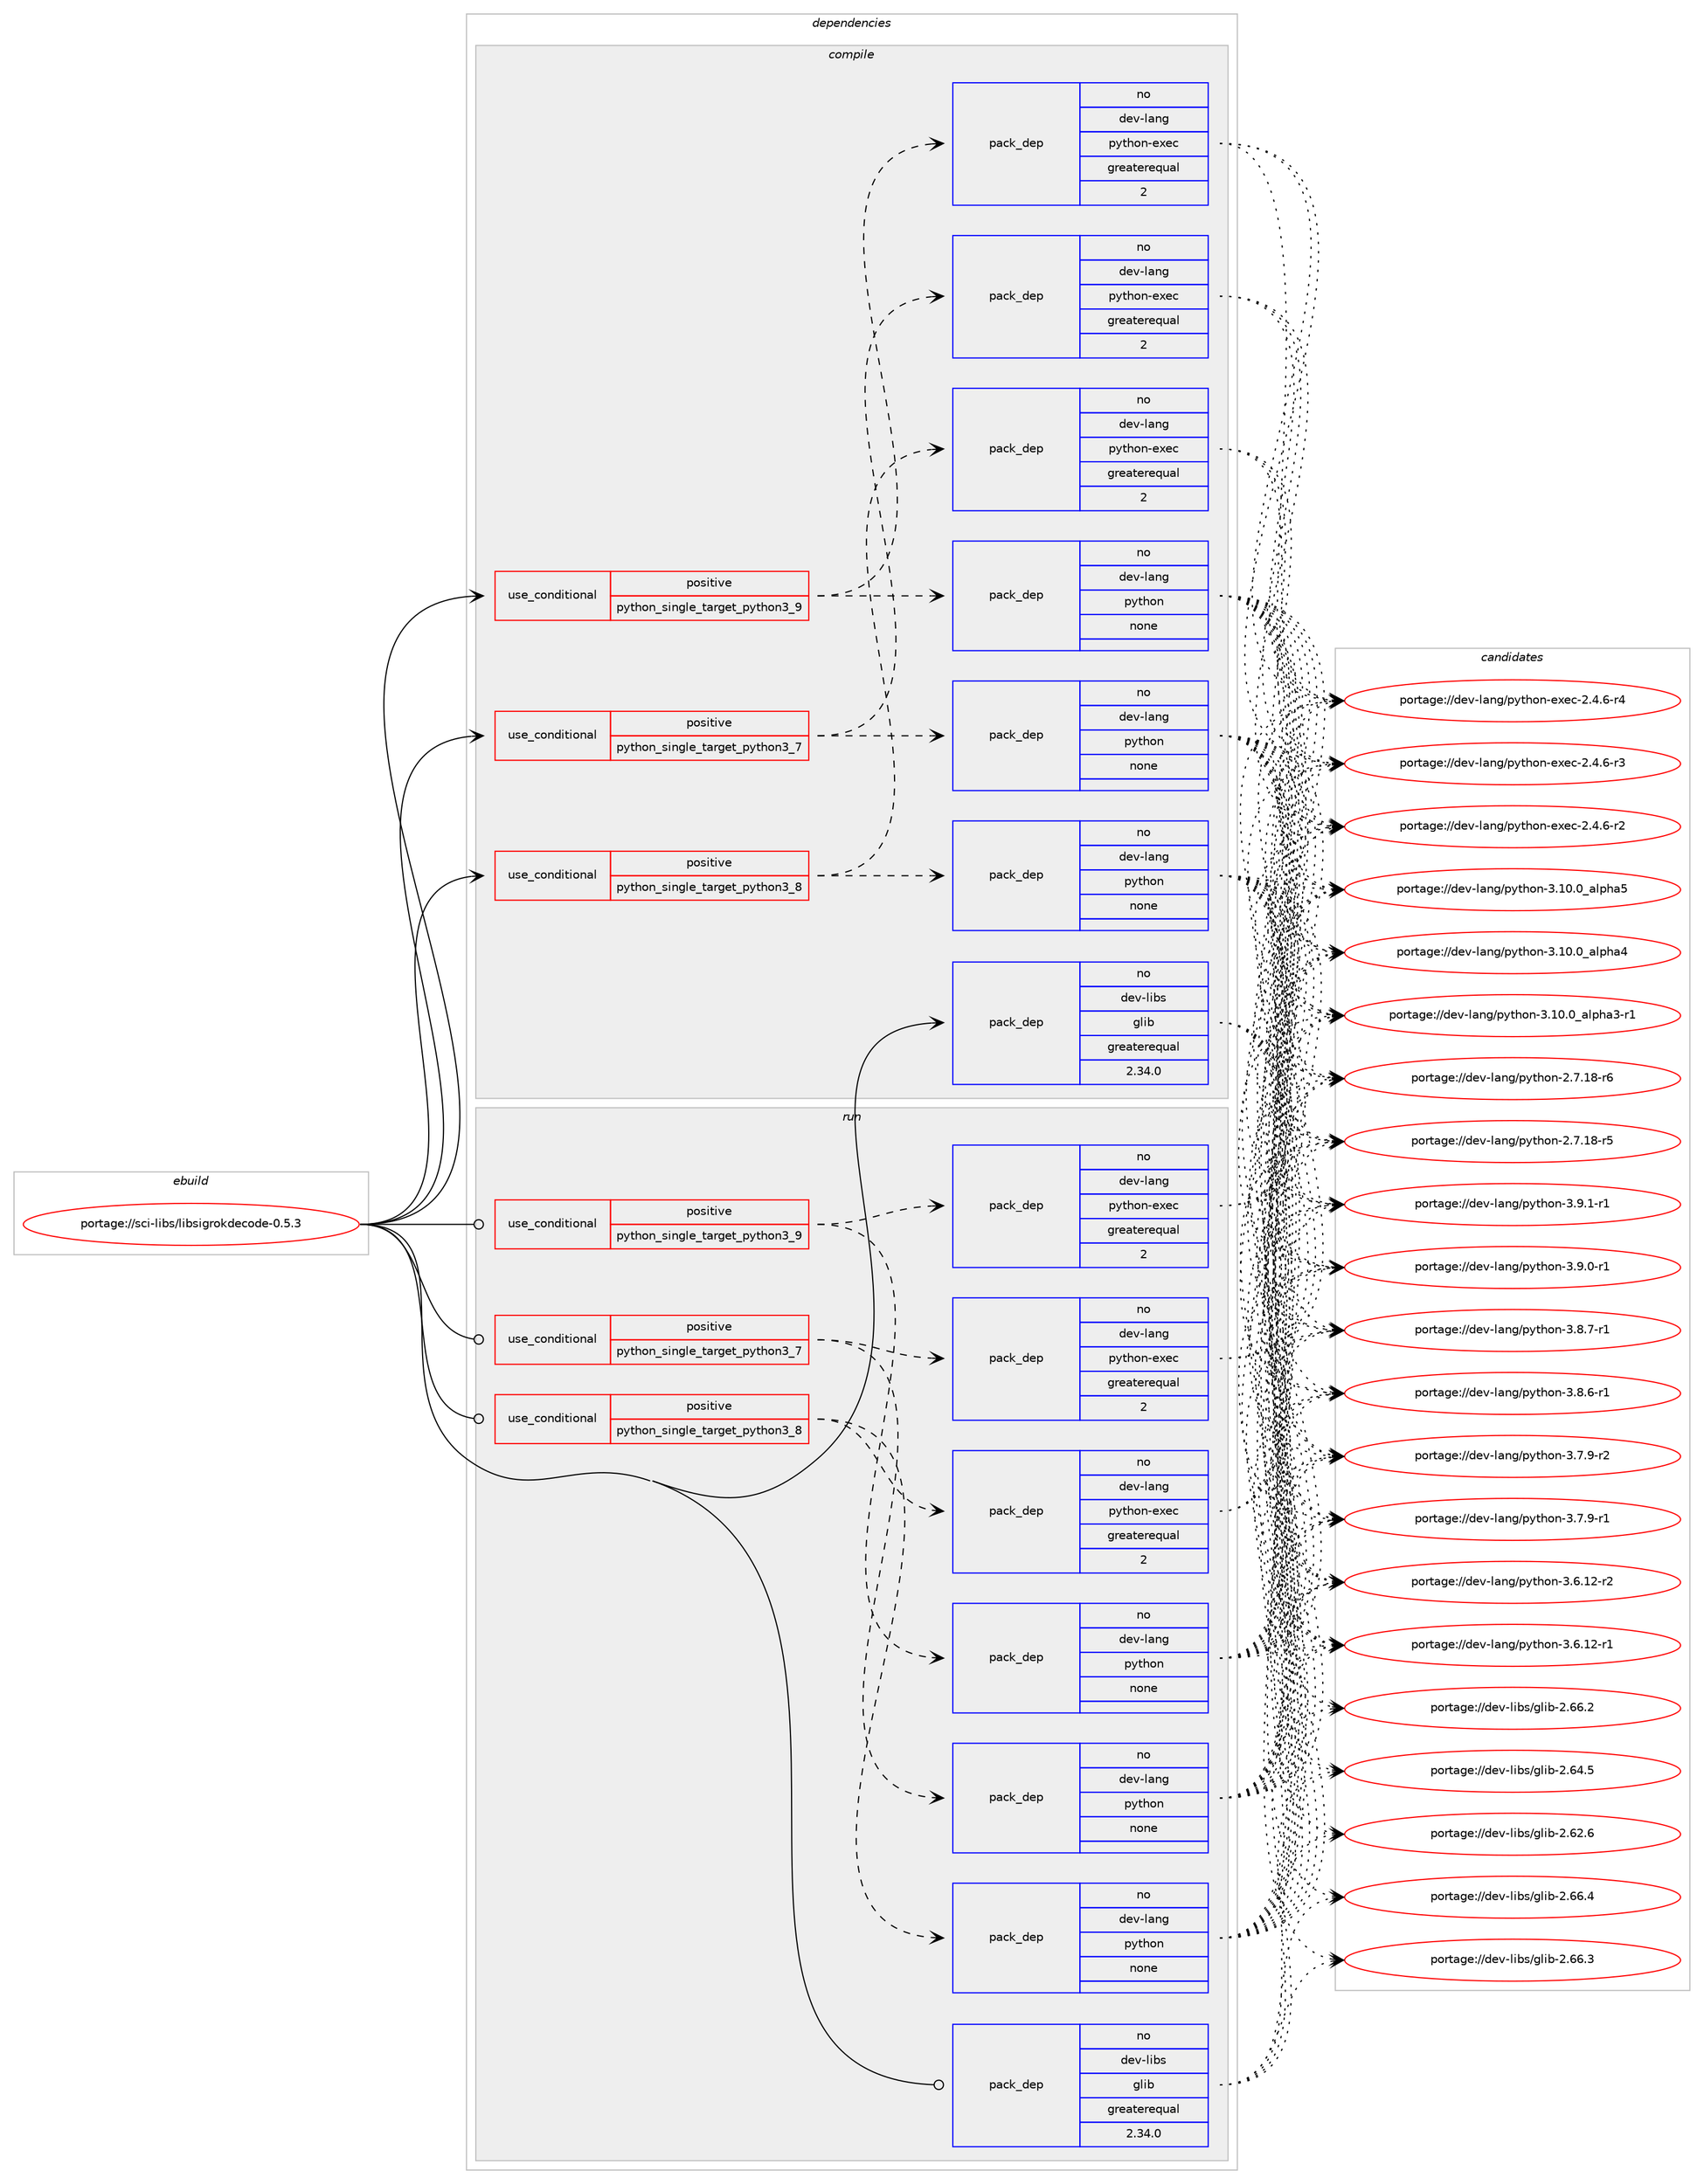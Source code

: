 digraph prolog {

# *************
# Graph options
# *************

newrank=true;
concentrate=true;
compound=true;
graph [rankdir=LR,fontname=Helvetica,fontsize=10,ranksep=1.5];#, ranksep=2.5, nodesep=0.2];
edge  [arrowhead=vee];
node  [fontname=Helvetica,fontsize=10];

# **********
# The ebuild
# **********

subgraph cluster_leftcol {
color=gray;
rank=same;
label=<<i>ebuild</i>>;
id [label="portage://sci-libs/libsigrokdecode-0.5.3", color=red, width=4, href="../sci-libs/libsigrokdecode-0.5.3.svg"];
}

# ****************
# The dependencies
# ****************

subgraph cluster_midcol {
color=gray;
label=<<i>dependencies</i>>;
subgraph cluster_compile {
fillcolor="#eeeeee";
style=filled;
label=<<i>compile</i>>;
subgraph cond5216 {
dependency16989 [label=<<TABLE BORDER="0" CELLBORDER="1" CELLSPACING="0" CELLPADDING="4"><TR><TD ROWSPAN="3" CELLPADDING="10">use_conditional</TD></TR><TR><TD>positive</TD></TR><TR><TD>python_single_target_python3_7</TD></TR></TABLE>>, shape=none, color=red];
subgraph pack11637 {
dependency16990 [label=<<TABLE BORDER="0" CELLBORDER="1" CELLSPACING="0" CELLPADDING="4" WIDTH="220"><TR><TD ROWSPAN="6" CELLPADDING="30">pack_dep</TD></TR><TR><TD WIDTH="110">no</TD></TR><TR><TD>dev-lang</TD></TR><TR><TD>python</TD></TR><TR><TD>none</TD></TR><TR><TD></TD></TR></TABLE>>, shape=none, color=blue];
}
dependency16989:e -> dependency16990:w [weight=20,style="dashed",arrowhead="vee"];
subgraph pack11638 {
dependency16991 [label=<<TABLE BORDER="0" CELLBORDER="1" CELLSPACING="0" CELLPADDING="4" WIDTH="220"><TR><TD ROWSPAN="6" CELLPADDING="30">pack_dep</TD></TR><TR><TD WIDTH="110">no</TD></TR><TR><TD>dev-lang</TD></TR><TR><TD>python-exec</TD></TR><TR><TD>greaterequal</TD></TR><TR><TD>2</TD></TR></TABLE>>, shape=none, color=blue];
}
dependency16989:e -> dependency16991:w [weight=20,style="dashed",arrowhead="vee"];
}
id:e -> dependency16989:w [weight=20,style="solid",arrowhead="vee"];
subgraph cond5217 {
dependency16992 [label=<<TABLE BORDER="0" CELLBORDER="1" CELLSPACING="0" CELLPADDING="4"><TR><TD ROWSPAN="3" CELLPADDING="10">use_conditional</TD></TR><TR><TD>positive</TD></TR><TR><TD>python_single_target_python3_8</TD></TR></TABLE>>, shape=none, color=red];
subgraph pack11639 {
dependency16993 [label=<<TABLE BORDER="0" CELLBORDER="1" CELLSPACING="0" CELLPADDING="4" WIDTH="220"><TR><TD ROWSPAN="6" CELLPADDING="30">pack_dep</TD></TR><TR><TD WIDTH="110">no</TD></TR><TR><TD>dev-lang</TD></TR><TR><TD>python</TD></TR><TR><TD>none</TD></TR><TR><TD></TD></TR></TABLE>>, shape=none, color=blue];
}
dependency16992:e -> dependency16993:w [weight=20,style="dashed",arrowhead="vee"];
subgraph pack11640 {
dependency16994 [label=<<TABLE BORDER="0" CELLBORDER="1" CELLSPACING="0" CELLPADDING="4" WIDTH="220"><TR><TD ROWSPAN="6" CELLPADDING="30">pack_dep</TD></TR><TR><TD WIDTH="110">no</TD></TR><TR><TD>dev-lang</TD></TR><TR><TD>python-exec</TD></TR><TR><TD>greaterequal</TD></TR><TR><TD>2</TD></TR></TABLE>>, shape=none, color=blue];
}
dependency16992:e -> dependency16994:w [weight=20,style="dashed",arrowhead="vee"];
}
id:e -> dependency16992:w [weight=20,style="solid",arrowhead="vee"];
subgraph cond5218 {
dependency16995 [label=<<TABLE BORDER="0" CELLBORDER="1" CELLSPACING="0" CELLPADDING="4"><TR><TD ROWSPAN="3" CELLPADDING="10">use_conditional</TD></TR><TR><TD>positive</TD></TR><TR><TD>python_single_target_python3_9</TD></TR></TABLE>>, shape=none, color=red];
subgraph pack11641 {
dependency16996 [label=<<TABLE BORDER="0" CELLBORDER="1" CELLSPACING="0" CELLPADDING="4" WIDTH="220"><TR><TD ROWSPAN="6" CELLPADDING="30">pack_dep</TD></TR><TR><TD WIDTH="110">no</TD></TR><TR><TD>dev-lang</TD></TR><TR><TD>python</TD></TR><TR><TD>none</TD></TR><TR><TD></TD></TR></TABLE>>, shape=none, color=blue];
}
dependency16995:e -> dependency16996:w [weight=20,style="dashed",arrowhead="vee"];
subgraph pack11642 {
dependency16997 [label=<<TABLE BORDER="0" CELLBORDER="1" CELLSPACING="0" CELLPADDING="4" WIDTH="220"><TR><TD ROWSPAN="6" CELLPADDING="30">pack_dep</TD></TR><TR><TD WIDTH="110">no</TD></TR><TR><TD>dev-lang</TD></TR><TR><TD>python-exec</TD></TR><TR><TD>greaterequal</TD></TR><TR><TD>2</TD></TR></TABLE>>, shape=none, color=blue];
}
dependency16995:e -> dependency16997:w [weight=20,style="dashed",arrowhead="vee"];
}
id:e -> dependency16995:w [weight=20,style="solid",arrowhead="vee"];
subgraph pack11643 {
dependency16998 [label=<<TABLE BORDER="0" CELLBORDER="1" CELLSPACING="0" CELLPADDING="4" WIDTH="220"><TR><TD ROWSPAN="6" CELLPADDING="30">pack_dep</TD></TR><TR><TD WIDTH="110">no</TD></TR><TR><TD>dev-libs</TD></TR><TR><TD>glib</TD></TR><TR><TD>greaterequal</TD></TR><TR><TD>2.34.0</TD></TR></TABLE>>, shape=none, color=blue];
}
id:e -> dependency16998:w [weight=20,style="solid",arrowhead="vee"];
}
subgraph cluster_compileandrun {
fillcolor="#eeeeee";
style=filled;
label=<<i>compile and run</i>>;
}
subgraph cluster_run {
fillcolor="#eeeeee";
style=filled;
label=<<i>run</i>>;
subgraph cond5219 {
dependency16999 [label=<<TABLE BORDER="0" CELLBORDER="1" CELLSPACING="0" CELLPADDING="4"><TR><TD ROWSPAN="3" CELLPADDING="10">use_conditional</TD></TR><TR><TD>positive</TD></TR><TR><TD>python_single_target_python3_7</TD></TR></TABLE>>, shape=none, color=red];
subgraph pack11644 {
dependency17000 [label=<<TABLE BORDER="0" CELLBORDER="1" CELLSPACING="0" CELLPADDING="4" WIDTH="220"><TR><TD ROWSPAN="6" CELLPADDING="30">pack_dep</TD></TR><TR><TD WIDTH="110">no</TD></TR><TR><TD>dev-lang</TD></TR><TR><TD>python</TD></TR><TR><TD>none</TD></TR><TR><TD></TD></TR></TABLE>>, shape=none, color=blue];
}
dependency16999:e -> dependency17000:w [weight=20,style="dashed",arrowhead="vee"];
subgraph pack11645 {
dependency17001 [label=<<TABLE BORDER="0" CELLBORDER="1" CELLSPACING="0" CELLPADDING="4" WIDTH="220"><TR><TD ROWSPAN="6" CELLPADDING="30">pack_dep</TD></TR><TR><TD WIDTH="110">no</TD></TR><TR><TD>dev-lang</TD></TR><TR><TD>python-exec</TD></TR><TR><TD>greaterequal</TD></TR><TR><TD>2</TD></TR></TABLE>>, shape=none, color=blue];
}
dependency16999:e -> dependency17001:w [weight=20,style="dashed",arrowhead="vee"];
}
id:e -> dependency16999:w [weight=20,style="solid",arrowhead="odot"];
subgraph cond5220 {
dependency17002 [label=<<TABLE BORDER="0" CELLBORDER="1" CELLSPACING="0" CELLPADDING="4"><TR><TD ROWSPAN="3" CELLPADDING="10">use_conditional</TD></TR><TR><TD>positive</TD></TR><TR><TD>python_single_target_python3_8</TD></TR></TABLE>>, shape=none, color=red];
subgraph pack11646 {
dependency17003 [label=<<TABLE BORDER="0" CELLBORDER="1" CELLSPACING="0" CELLPADDING="4" WIDTH="220"><TR><TD ROWSPAN="6" CELLPADDING="30">pack_dep</TD></TR><TR><TD WIDTH="110">no</TD></TR><TR><TD>dev-lang</TD></TR><TR><TD>python</TD></TR><TR><TD>none</TD></TR><TR><TD></TD></TR></TABLE>>, shape=none, color=blue];
}
dependency17002:e -> dependency17003:w [weight=20,style="dashed",arrowhead="vee"];
subgraph pack11647 {
dependency17004 [label=<<TABLE BORDER="0" CELLBORDER="1" CELLSPACING="0" CELLPADDING="4" WIDTH="220"><TR><TD ROWSPAN="6" CELLPADDING="30">pack_dep</TD></TR><TR><TD WIDTH="110">no</TD></TR><TR><TD>dev-lang</TD></TR><TR><TD>python-exec</TD></TR><TR><TD>greaterequal</TD></TR><TR><TD>2</TD></TR></TABLE>>, shape=none, color=blue];
}
dependency17002:e -> dependency17004:w [weight=20,style="dashed",arrowhead="vee"];
}
id:e -> dependency17002:w [weight=20,style="solid",arrowhead="odot"];
subgraph cond5221 {
dependency17005 [label=<<TABLE BORDER="0" CELLBORDER="1" CELLSPACING="0" CELLPADDING="4"><TR><TD ROWSPAN="3" CELLPADDING="10">use_conditional</TD></TR><TR><TD>positive</TD></TR><TR><TD>python_single_target_python3_9</TD></TR></TABLE>>, shape=none, color=red];
subgraph pack11648 {
dependency17006 [label=<<TABLE BORDER="0" CELLBORDER="1" CELLSPACING="0" CELLPADDING="4" WIDTH="220"><TR><TD ROWSPAN="6" CELLPADDING="30">pack_dep</TD></TR><TR><TD WIDTH="110">no</TD></TR><TR><TD>dev-lang</TD></TR><TR><TD>python</TD></TR><TR><TD>none</TD></TR><TR><TD></TD></TR></TABLE>>, shape=none, color=blue];
}
dependency17005:e -> dependency17006:w [weight=20,style="dashed",arrowhead="vee"];
subgraph pack11649 {
dependency17007 [label=<<TABLE BORDER="0" CELLBORDER="1" CELLSPACING="0" CELLPADDING="4" WIDTH="220"><TR><TD ROWSPAN="6" CELLPADDING="30">pack_dep</TD></TR><TR><TD WIDTH="110">no</TD></TR><TR><TD>dev-lang</TD></TR><TR><TD>python-exec</TD></TR><TR><TD>greaterequal</TD></TR><TR><TD>2</TD></TR></TABLE>>, shape=none, color=blue];
}
dependency17005:e -> dependency17007:w [weight=20,style="dashed",arrowhead="vee"];
}
id:e -> dependency17005:w [weight=20,style="solid",arrowhead="odot"];
subgraph pack11650 {
dependency17008 [label=<<TABLE BORDER="0" CELLBORDER="1" CELLSPACING="0" CELLPADDING="4" WIDTH="220"><TR><TD ROWSPAN="6" CELLPADDING="30">pack_dep</TD></TR><TR><TD WIDTH="110">no</TD></TR><TR><TD>dev-libs</TD></TR><TR><TD>glib</TD></TR><TR><TD>greaterequal</TD></TR><TR><TD>2.34.0</TD></TR></TABLE>>, shape=none, color=blue];
}
id:e -> dependency17008:w [weight=20,style="solid",arrowhead="odot"];
}
}

# **************
# The candidates
# **************

subgraph cluster_choices {
rank=same;
color=gray;
label=<<i>candidates</i>>;

subgraph choice11637 {
color=black;
nodesep=1;
choice1001011184510897110103471121211161041111104551465746494511449 [label="portage://dev-lang/python-3.9.1-r1", color=red, width=4,href="../dev-lang/python-3.9.1-r1.svg"];
choice1001011184510897110103471121211161041111104551465746484511449 [label="portage://dev-lang/python-3.9.0-r1", color=red, width=4,href="../dev-lang/python-3.9.0-r1.svg"];
choice1001011184510897110103471121211161041111104551465646554511449 [label="portage://dev-lang/python-3.8.7-r1", color=red, width=4,href="../dev-lang/python-3.8.7-r1.svg"];
choice1001011184510897110103471121211161041111104551465646544511449 [label="portage://dev-lang/python-3.8.6-r1", color=red, width=4,href="../dev-lang/python-3.8.6-r1.svg"];
choice1001011184510897110103471121211161041111104551465546574511450 [label="portage://dev-lang/python-3.7.9-r2", color=red, width=4,href="../dev-lang/python-3.7.9-r2.svg"];
choice1001011184510897110103471121211161041111104551465546574511449 [label="portage://dev-lang/python-3.7.9-r1", color=red, width=4,href="../dev-lang/python-3.7.9-r1.svg"];
choice100101118451089711010347112121116104111110455146544649504511450 [label="portage://dev-lang/python-3.6.12-r2", color=red, width=4,href="../dev-lang/python-3.6.12-r2.svg"];
choice100101118451089711010347112121116104111110455146544649504511449 [label="portage://dev-lang/python-3.6.12-r1", color=red, width=4,href="../dev-lang/python-3.6.12-r1.svg"];
choice1001011184510897110103471121211161041111104551464948464895971081121049753 [label="portage://dev-lang/python-3.10.0_alpha5", color=red, width=4,href="../dev-lang/python-3.10.0_alpha5.svg"];
choice1001011184510897110103471121211161041111104551464948464895971081121049752 [label="portage://dev-lang/python-3.10.0_alpha4", color=red, width=4,href="../dev-lang/python-3.10.0_alpha4.svg"];
choice10010111845108971101034711212111610411111045514649484648959710811210497514511449 [label="portage://dev-lang/python-3.10.0_alpha3-r1", color=red, width=4,href="../dev-lang/python-3.10.0_alpha3-r1.svg"];
choice100101118451089711010347112121116104111110455046554649564511454 [label="portage://dev-lang/python-2.7.18-r6", color=red, width=4,href="../dev-lang/python-2.7.18-r6.svg"];
choice100101118451089711010347112121116104111110455046554649564511453 [label="portage://dev-lang/python-2.7.18-r5", color=red, width=4,href="../dev-lang/python-2.7.18-r5.svg"];
dependency16990:e -> choice1001011184510897110103471121211161041111104551465746494511449:w [style=dotted,weight="100"];
dependency16990:e -> choice1001011184510897110103471121211161041111104551465746484511449:w [style=dotted,weight="100"];
dependency16990:e -> choice1001011184510897110103471121211161041111104551465646554511449:w [style=dotted,weight="100"];
dependency16990:e -> choice1001011184510897110103471121211161041111104551465646544511449:w [style=dotted,weight="100"];
dependency16990:e -> choice1001011184510897110103471121211161041111104551465546574511450:w [style=dotted,weight="100"];
dependency16990:e -> choice1001011184510897110103471121211161041111104551465546574511449:w [style=dotted,weight="100"];
dependency16990:e -> choice100101118451089711010347112121116104111110455146544649504511450:w [style=dotted,weight="100"];
dependency16990:e -> choice100101118451089711010347112121116104111110455146544649504511449:w [style=dotted,weight="100"];
dependency16990:e -> choice1001011184510897110103471121211161041111104551464948464895971081121049753:w [style=dotted,weight="100"];
dependency16990:e -> choice1001011184510897110103471121211161041111104551464948464895971081121049752:w [style=dotted,weight="100"];
dependency16990:e -> choice10010111845108971101034711212111610411111045514649484648959710811210497514511449:w [style=dotted,weight="100"];
dependency16990:e -> choice100101118451089711010347112121116104111110455046554649564511454:w [style=dotted,weight="100"];
dependency16990:e -> choice100101118451089711010347112121116104111110455046554649564511453:w [style=dotted,weight="100"];
}
subgraph choice11638 {
color=black;
nodesep=1;
choice10010111845108971101034711212111610411111045101120101994550465246544511452 [label="portage://dev-lang/python-exec-2.4.6-r4", color=red, width=4,href="../dev-lang/python-exec-2.4.6-r4.svg"];
choice10010111845108971101034711212111610411111045101120101994550465246544511451 [label="portage://dev-lang/python-exec-2.4.6-r3", color=red, width=4,href="../dev-lang/python-exec-2.4.6-r3.svg"];
choice10010111845108971101034711212111610411111045101120101994550465246544511450 [label="portage://dev-lang/python-exec-2.4.6-r2", color=red, width=4,href="../dev-lang/python-exec-2.4.6-r2.svg"];
dependency16991:e -> choice10010111845108971101034711212111610411111045101120101994550465246544511452:w [style=dotted,weight="100"];
dependency16991:e -> choice10010111845108971101034711212111610411111045101120101994550465246544511451:w [style=dotted,weight="100"];
dependency16991:e -> choice10010111845108971101034711212111610411111045101120101994550465246544511450:w [style=dotted,weight="100"];
}
subgraph choice11639 {
color=black;
nodesep=1;
choice1001011184510897110103471121211161041111104551465746494511449 [label="portage://dev-lang/python-3.9.1-r1", color=red, width=4,href="../dev-lang/python-3.9.1-r1.svg"];
choice1001011184510897110103471121211161041111104551465746484511449 [label="portage://dev-lang/python-3.9.0-r1", color=red, width=4,href="../dev-lang/python-3.9.0-r1.svg"];
choice1001011184510897110103471121211161041111104551465646554511449 [label="portage://dev-lang/python-3.8.7-r1", color=red, width=4,href="../dev-lang/python-3.8.7-r1.svg"];
choice1001011184510897110103471121211161041111104551465646544511449 [label="portage://dev-lang/python-3.8.6-r1", color=red, width=4,href="../dev-lang/python-3.8.6-r1.svg"];
choice1001011184510897110103471121211161041111104551465546574511450 [label="portage://dev-lang/python-3.7.9-r2", color=red, width=4,href="../dev-lang/python-3.7.9-r2.svg"];
choice1001011184510897110103471121211161041111104551465546574511449 [label="portage://dev-lang/python-3.7.9-r1", color=red, width=4,href="../dev-lang/python-3.7.9-r1.svg"];
choice100101118451089711010347112121116104111110455146544649504511450 [label="portage://dev-lang/python-3.6.12-r2", color=red, width=4,href="../dev-lang/python-3.6.12-r2.svg"];
choice100101118451089711010347112121116104111110455146544649504511449 [label="portage://dev-lang/python-3.6.12-r1", color=red, width=4,href="../dev-lang/python-3.6.12-r1.svg"];
choice1001011184510897110103471121211161041111104551464948464895971081121049753 [label="portage://dev-lang/python-3.10.0_alpha5", color=red, width=4,href="../dev-lang/python-3.10.0_alpha5.svg"];
choice1001011184510897110103471121211161041111104551464948464895971081121049752 [label="portage://dev-lang/python-3.10.0_alpha4", color=red, width=4,href="../dev-lang/python-3.10.0_alpha4.svg"];
choice10010111845108971101034711212111610411111045514649484648959710811210497514511449 [label="portage://dev-lang/python-3.10.0_alpha3-r1", color=red, width=4,href="../dev-lang/python-3.10.0_alpha3-r1.svg"];
choice100101118451089711010347112121116104111110455046554649564511454 [label="portage://dev-lang/python-2.7.18-r6", color=red, width=4,href="../dev-lang/python-2.7.18-r6.svg"];
choice100101118451089711010347112121116104111110455046554649564511453 [label="portage://dev-lang/python-2.7.18-r5", color=red, width=4,href="../dev-lang/python-2.7.18-r5.svg"];
dependency16993:e -> choice1001011184510897110103471121211161041111104551465746494511449:w [style=dotted,weight="100"];
dependency16993:e -> choice1001011184510897110103471121211161041111104551465746484511449:w [style=dotted,weight="100"];
dependency16993:e -> choice1001011184510897110103471121211161041111104551465646554511449:w [style=dotted,weight="100"];
dependency16993:e -> choice1001011184510897110103471121211161041111104551465646544511449:w [style=dotted,weight="100"];
dependency16993:e -> choice1001011184510897110103471121211161041111104551465546574511450:w [style=dotted,weight="100"];
dependency16993:e -> choice1001011184510897110103471121211161041111104551465546574511449:w [style=dotted,weight="100"];
dependency16993:e -> choice100101118451089711010347112121116104111110455146544649504511450:w [style=dotted,weight="100"];
dependency16993:e -> choice100101118451089711010347112121116104111110455146544649504511449:w [style=dotted,weight="100"];
dependency16993:e -> choice1001011184510897110103471121211161041111104551464948464895971081121049753:w [style=dotted,weight="100"];
dependency16993:e -> choice1001011184510897110103471121211161041111104551464948464895971081121049752:w [style=dotted,weight="100"];
dependency16993:e -> choice10010111845108971101034711212111610411111045514649484648959710811210497514511449:w [style=dotted,weight="100"];
dependency16993:e -> choice100101118451089711010347112121116104111110455046554649564511454:w [style=dotted,weight="100"];
dependency16993:e -> choice100101118451089711010347112121116104111110455046554649564511453:w [style=dotted,weight="100"];
}
subgraph choice11640 {
color=black;
nodesep=1;
choice10010111845108971101034711212111610411111045101120101994550465246544511452 [label="portage://dev-lang/python-exec-2.4.6-r4", color=red, width=4,href="../dev-lang/python-exec-2.4.6-r4.svg"];
choice10010111845108971101034711212111610411111045101120101994550465246544511451 [label="portage://dev-lang/python-exec-2.4.6-r3", color=red, width=4,href="../dev-lang/python-exec-2.4.6-r3.svg"];
choice10010111845108971101034711212111610411111045101120101994550465246544511450 [label="portage://dev-lang/python-exec-2.4.6-r2", color=red, width=4,href="../dev-lang/python-exec-2.4.6-r2.svg"];
dependency16994:e -> choice10010111845108971101034711212111610411111045101120101994550465246544511452:w [style=dotted,weight="100"];
dependency16994:e -> choice10010111845108971101034711212111610411111045101120101994550465246544511451:w [style=dotted,weight="100"];
dependency16994:e -> choice10010111845108971101034711212111610411111045101120101994550465246544511450:w [style=dotted,weight="100"];
}
subgraph choice11641 {
color=black;
nodesep=1;
choice1001011184510897110103471121211161041111104551465746494511449 [label="portage://dev-lang/python-3.9.1-r1", color=red, width=4,href="../dev-lang/python-3.9.1-r1.svg"];
choice1001011184510897110103471121211161041111104551465746484511449 [label="portage://dev-lang/python-3.9.0-r1", color=red, width=4,href="../dev-lang/python-3.9.0-r1.svg"];
choice1001011184510897110103471121211161041111104551465646554511449 [label="portage://dev-lang/python-3.8.7-r1", color=red, width=4,href="../dev-lang/python-3.8.7-r1.svg"];
choice1001011184510897110103471121211161041111104551465646544511449 [label="portage://dev-lang/python-3.8.6-r1", color=red, width=4,href="../dev-lang/python-3.8.6-r1.svg"];
choice1001011184510897110103471121211161041111104551465546574511450 [label="portage://dev-lang/python-3.7.9-r2", color=red, width=4,href="../dev-lang/python-3.7.9-r2.svg"];
choice1001011184510897110103471121211161041111104551465546574511449 [label="portage://dev-lang/python-3.7.9-r1", color=red, width=4,href="../dev-lang/python-3.7.9-r1.svg"];
choice100101118451089711010347112121116104111110455146544649504511450 [label="portage://dev-lang/python-3.6.12-r2", color=red, width=4,href="../dev-lang/python-3.6.12-r2.svg"];
choice100101118451089711010347112121116104111110455146544649504511449 [label="portage://dev-lang/python-3.6.12-r1", color=red, width=4,href="../dev-lang/python-3.6.12-r1.svg"];
choice1001011184510897110103471121211161041111104551464948464895971081121049753 [label="portage://dev-lang/python-3.10.0_alpha5", color=red, width=4,href="../dev-lang/python-3.10.0_alpha5.svg"];
choice1001011184510897110103471121211161041111104551464948464895971081121049752 [label="portage://dev-lang/python-3.10.0_alpha4", color=red, width=4,href="../dev-lang/python-3.10.0_alpha4.svg"];
choice10010111845108971101034711212111610411111045514649484648959710811210497514511449 [label="portage://dev-lang/python-3.10.0_alpha3-r1", color=red, width=4,href="../dev-lang/python-3.10.0_alpha3-r1.svg"];
choice100101118451089711010347112121116104111110455046554649564511454 [label="portage://dev-lang/python-2.7.18-r6", color=red, width=4,href="../dev-lang/python-2.7.18-r6.svg"];
choice100101118451089711010347112121116104111110455046554649564511453 [label="portage://dev-lang/python-2.7.18-r5", color=red, width=4,href="../dev-lang/python-2.7.18-r5.svg"];
dependency16996:e -> choice1001011184510897110103471121211161041111104551465746494511449:w [style=dotted,weight="100"];
dependency16996:e -> choice1001011184510897110103471121211161041111104551465746484511449:w [style=dotted,weight="100"];
dependency16996:e -> choice1001011184510897110103471121211161041111104551465646554511449:w [style=dotted,weight="100"];
dependency16996:e -> choice1001011184510897110103471121211161041111104551465646544511449:w [style=dotted,weight="100"];
dependency16996:e -> choice1001011184510897110103471121211161041111104551465546574511450:w [style=dotted,weight="100"];
dependency16996:e -> choice1001011184510897110103471121211161041111104551465546574511449:w [style=dotted,weight="100"];
dependency16996:e -> choice100101118451089711010347112121116104111110455146544649504511450:w [style=dotted,weight="100"];
dependency16996:e -> choice100101118451089711010347112121116104111110455146544649504511449:w [style=dotted,weight="100"];
dependency16996:e -> choice1001011184510897110103471121211161041111104551464948464895971081121049753:w [style=dotted,weight="100"];
dependency16996:e -> choice1001011184510897110103471121211161041111104551464948464895971081121049752:w [style=dotted,weight="100"];
dependency16996:e -> choice10010111845108971101034711212111610411111045514649484648959710811210497514511449:w [style=dotted,weight="100"];
dependency16996:e -> choice100101118451089711010347112121116104111110455046554649564511454:w [style=dotted,weight="100"];
dependency16996:e -> choice100101118451089711010347112121116104111110455046554649564511453:w [style=dotted,weight="100"];
}
subgraph choice11642 {
color=black;
nodesep=1;
choice10010111845108971101034711212111610411111045101120101994550465246544511452 [label="portage://dev-lang/python-exec-2.4.6-r4", color=red, width=4,href="../dev-lang/python-exec-2.4.6-r4.svg"];
choice10010111845108971101034711212111610411111045101120101994550465246544511451 [label="portage://dev-lang/python-exec-2.4.6-r3", color=red, width=4,href="../dev-lang/python-exec-2.4.6-r3.svg"];
choice10010111845108971101034711212111610411111045101120101994550465246544511450 [label="portage://dev-lang/python-exec-2.4.6-r2", color=red, width=4,href="../dev-lang/python-exec-2.4.6-r2.svg"];
dependency16997:e -> choice10010111845108971101034711212111610411111045101120101994550465246544511452:w [style=dotted,weight="100"];
dependency16997:e -> choice10010111845108971101034711212111610411111045101120101994550465246544511451:w [style=dotted,weight="100"];
dependency16997:e -> choice10010111845108971101034711212111610411111045101120101994550465246544511450:w [style=dotted,weight="100"];
}
subgraph choice11643 {
color=black;
nodesep=1;
choice1001011184510810598115471031081059845504654544652 [label="portage://dev-libs/glib-2.66.4", color=red, width=4,href="../dev-libs/glib-2.66.4.svg"];
choice1001011184510810598115471031081059845504654544651 [label="portage://dev-libs/glib-2.66.3", color=red, width=4,href="../dev-libs/glib-2.66.3.svg"];
choice1001011184510810598115471031081059845504654544650 [label="portage://dev-libs/glib-2.66.2", color=red, width=4,href="../dev-libs/glib-2.66.2.svg"];
choice1001011184510810598115471031081059845504654524653 [label="portage://dev-libs/glib-2.64.5", color=red, width=4,href="../dev-libs/glib-2.64.5.svg"];
choice1001011184510810598115471031081059845504654504654 [label="portage://dev-libs/glib-2.62.6", color=red, width=4,href="../dev-libs/glib-2.62.6.svg"];
dependency16998:e -> choice1001011184510810598115471031081059845504654544652:w [style=dotted,weight="100"];
dependency16998:e -> choice1001011184510810598115471031081059845504654544651:w [style=dotted,weight="100"];
dependency16998:e -> choice1001011184510810598115471031081059845504654544650:w [style=dotted,weight="100"];
dependency16998:e -> choice1001011184510810598115471031081059845504654524653:w [style=dotted,weight="100"];
dependency16998:e -> choice1001011184510810598115471031081059845504654504654:w [style=dotted,weight="100"];
}
subgraph choice11644 {
color=black;
nodesep=1;
choice1001011184510897110103471121211161041111104551465746494511449 [label="portage://dev-lang/python-3.9.1-r1", color=red, width=4,href="../dev-lang/python-3.9.1-r1.svg"];
choice1001011184510897110103471121211161041111104551465746484511449 [label="portage://dev-lang/python-3.9.0-r1", color=red, width=4,href="../dev-lang/python-3.9.0-r1.svg"];
choice1001011184510897110103471121211161041111104551465646554511449 [label="portage://dev-lang/python-3.8.7-r1", color=red, width=4,href="../dev-lang/python-3.8.7-r1.svg"];
choice1001011184510897110103471121211161041111104551465646544511449 [label="portage://dev-lang/python-3.8.6-r1", color=red, width=4,href="../dev-lang/python-3.8.6-r1.svg"];
choice1001011184510897110103471121211161041111104551465546574511450 [label="portage://dev-lang/python-3.7.9-r2", color=red, width=4,href="../dev-lang/python-3.7.9-r2.svg"];
choice1001011184510897110103471121211161041111104551465546574511449 [label="portage://dev-lang/python-3.7.9-r1", color=red, width=4,href="../dev-lang/python-3.7.9-r1.svg"];
choice100101118451089711010347112121116104111110455146544649504511450 [label="portage://dev-lang/python-3.6.12-r2", color=red, width=4,href="../dev-lang/python-3.6.12-r2.svg"];
choice100101118451089711010347112121116104111110455146544649504511449 [label="portage://dev-lang/python-3.6.12-r1", color=red, width=4,href="../dev-lang/python-3.6.12-r1.svg"];
choice1001011184510897110103471121211161041111104551464948464895971081121049753 [label="portage://dev-lang/python-3.10.0_alpha5", color=red, width=4,href="../dev-lang/python-3.10.0_alpha5.svg"];
choice1001011184510897110103471121211161041111104551464948464895971081121049752 [label="portage://dev-lang/python-3.10.0_alpha4", color=red, width=4,href="../dev-lang/python-3.10.0_alpha4.svg"];
choice10010111845108971101034711212111610411111045514649484648959710811210497514511449 [label="portage://dev-lang/python-3.10.0_alpha3-r1", color=red, width=4,href="../dev-lang/python-3.10.0_alpha3-r1.svg"];
choice100101118451089711010347112121116104111110455046554649564511454 [label="portage://dev-lang/python-2.7.18-r6", color=red, width=4,href="../dev-lang/python-2.7.18-r6.svg"];
choice100101118451089711010347112121116104111110455046554649564511453 [label="portage://dev-lang/python-2.7.18-r5", color=red, width=4,href="../dev-lang/python-2.7.18-r5.svg"];
dependency17000:e -> choice1001011184510897110103471121211161041111104551465746494511449:w [style=dotted,weight="100"];
dependency17000:e -> choice1001011184510897110103471121211161041111104551465746484511449:w [style=dotted,weight="100"];
dependency17000:e -> choice1001011184510897110103471121211161041111104551465646554511449:w [style=dotted,weight="100"];
dependency17000:e -> choice1001011184510897110103471121211161041111104551465646544511449:w [style=dotted,weight="100"];
dependency17000:e -> choice1001011184510897110103471121211161041111104551465546574511450:w [style=dotted,weight="100"];
dependency17000:e -> choice1001011184510897110103471121211161041111104551465546574511449:w [style=dotted,weight="100"];
dependency17000:e -> choice100101118451089711010347112121116104111110455146544649504511450:w [style=dotted,weight="100"];
dependency17000:e -> choice100101118451089711010347112121116104111110455146544649504511449:w [style=dotted,weight="100"];
dependency17000:e -> choice1001011184510897110103471121211161041111104551464948464895971081121049753:w [style=dotted,weight="100"];
dependency17000:e -> choice1001011184510897110103471121211161041111104551464948464895971081121049752:w [style=dotted,weight="100"];
dependency17000:e -> choice10010111845108971101034711212111610411111045514649484648959710811210497514511449:w [style=dotted,weight="100"];
dependency17000:e -> choice100101118451089711010347112121116104111110455046554649564511454:w [style=dotted,weight="100"];
dependency17000:e -> choice100101118451089711010347112121116104111110455046554649564511453:w [style=dotted,weight="100"];
}
subgraph choice11645 {
color=black;
nodesep=1;
choice10010111845108971101034711212111610411111045101120101994550465246544511452 [label="portage://dev-lang/python-exec-2.4.6-r4", color=red, width=4,href="../dev-lang/python-exec-2.4.6-r4.svg"];
choice10010111845108971101034711212111610411111045101120101994550465246544511451 [label="portage://dev-lang/python-exec-2.4.6-r3", color=red, width=4,href="../dev-lang/python-exec-2.4.6-r3.svg"];
choice10010111845108971101034711212111610411111045101120101994550465246544511450 [label="portage://dev-lang/python-exec-2.4.6-r2", color=red, width=4,href="../dev-lang/python-exec-2.4.6-r2.svg"];
dependency17001:e -> choice10010111845108971101034711212111610411111045101120101994550465246544511452:w [style=dotted,weight="100"];
dependency17001:e -> choice10010111845108971101034711212111610411111045101120101994550465246544511451:w [style=dotted,weight="100"];
dependency17001:e -> choice10010111845108971101034711212111610411111045101120101994550465246544511450:w [style=dotted,weight="100"];
}
subgraph choice11646 {
color=black;
nodesep=1;
choice1001011184510897110103471121211161041111104551465746494511449 [label="portage://dev-lang/python-3.9.1-r1", color=red, width=4,href="../dev-lang/python-3.9.1-r1.svg"];
choice1001011184510897110103471121211161041111104551465746484511449 [label="portage://dev-lang/python-3.9.0-r1", color=red, width=4,href="../dev-lang/python-3.9.0-r1.svg"];
choice1001011184510897110103471121211161041111104551465646554511449 [label="portage://dev-lang/python-3.8.7-r1", color=red, width=4,href="../dev-lang/python-3.8.7-r1.svg"];
choice1001011184510897110103471121211161041111104551465646544511449 [label="portage://dev-lang/python-3.8.6-r1", color=red, width=4,href="../dev-lang/python-3.8.6-r1.svg"];
choice1001011184510897110103471121211161041111104551465546574511450 [label="portage://dev-lang/python-3.7.9-r2", color=red, width=4,href="../dev-lang/python-3.7.9-r2.svg"];
choice1001011184510897110103471121211161041111104551465546574511449 [label="portage://dev-lang/python-3.7.9-r1", color=red, width=4,href="../dev-lang/python-3.7.9-r1.svg"];
choice100101118451089711010347112121116104111110455146544649504511450 [label="portage://dev-lang/python-3.6.12-r2", color=red, width=4,href="../dev-lang/python-3.6.12-r2.svg"];
choice100101118451089711010347112121116104111110455146544649504511449 [label="portage://dev-lang/python-3.6.12-r1", color=red, width=4,href="../dev-lang/python-3.6.12-r1.svg"];
choice1001011184510897110103471121211161041111104551464948464895971081121049753 [label="portage://dev-lang/python-3.10.0_alpha5", color=red, width=4,href="../dev-lang/python-3.10.0_alpha5.svg"];
choice1001011184510897110103471121211161041111104551464948464895971081121049752 [label="portage://dev-lang/python-3.10.0_alpha4", color=red, width=4,href="../dev-lang/python-3.10.0_alpha4.svg"];
choice10010111845108971101034711212111610411111045514649484648959710811210497514511449 [label="portage://dev-lang/python-3.10.0_alpha3-r1", color=red, width=4,href="../dev-lang/python-3.10.0_alpha3-r1.svg"];
choice100101118451089711010347112121116104111110455046554649564511454 [label="portage://dev-lang/python-2.7.18-r6", color=red, width=4,href="../dev-lang/python-2.7.18-r6.svg"];
choice100101118451089711010347112121116104111110455046554649564511453 [label="portage://dev-lang/python-2.7.18-r5", color=red, width=4,href="../dev-lang/python-2.7.18-r5.svg"];
dependency17003:e -> choice1001011184510897110103471121211161041111104551465746494511449:w [style=dotted,weight="100"];
dependency17003:e -> choice1001011184510897110103471121211161041111104551465746484511449:w [style=dotted,weight="100"];
dependency17003:e -> choice1001011184510897110103471121211161041111104551465646554511449:w [style=dotted,weight="100"];
dependency17003:e -> choice1001011184510897110103471121211161041111104551465646544511449:w [style=dotted,weight="100"];
dependency17003:e -> choice1001011184510897110103471121211161041111104551465546574511450:w [style=dotted,weight="100"];
dependency17003:e -> choice1001011184510897110103471121211161041111104551465546574511449:w [style=dotted,weight="100"];
dependency17003:e -> choice100101118451089711010347112121116104111110455146544649504511450:w [style=dotted,weight="100"];
dependency17003:e -> choice100101118451089711010347112121116104111110455146544649504511449:w [style=dotted,weight="100"];
dependency17003:e -> choice1001011184510897110103471121211161041111104551464948464895971081121049753:w [style=dotted,weight="100"];
dependency17003:e -> choice1001011184510897110103471121211161041111104551464948464895971081121049752:w [style=dotted,weight="100"];
dependency17003:e -> choice10010111845108971101034711212111610411111045514649484648959710811210497514511449:w [style=dotted,weight="100"];
dependency17003:e -> choice100101118451089711010347112121116104111110455046554649564511454:w [style=dotted,weight="100"];
dependency17003:e -> choice100101118451089711010347112121116104111110455046554649564511453:w [style=dotted,weight="100"];
}
subgraph choice11647 {
color=black;
nodesep=1;
choice10010111845108971101034711212111610411111045101120101994550465246544511452 [label="portage://dev-lang/python-exec-2.4.6-r4", color=red, width=4,href="../dev-lang/python-exec-2.4.6-r4.svg"];
choice10010111845108971101034711212111610411111045101120101994550465246544511451 [label="portage://dev-lang/python-exec-2.4.6-r3", color=red, width=4,href="../dev-lang/python-exec-2.4.6-r3.svg"];
choice10010111845108971101034711212111610411111045101120101994550465246544511450 [label="portage://dev-lang/python-exec-2.4.6-r2", color=red, width=4,href="../dev-lang/python-exec-2.4.6-r2.svg"];
dependency17004:e -> choice10010111845108971101034711212111610411111045101120101994550465246544511452:w [style=dotted,weight="100"];
dependency17004:e -> choice10010111845108971101034711212111610411111045101120101994550465246544511451:w [style=dotted,weight="100"];
dependency17004:e -> choice10010111845108971101034711212111610411111045101120101994550465246544511450:w [style=dotted,weight="100"];
}
subgraph choice11648 {
color=black;
nodesep=1;
choice1001011184510897110103471121211161041111104551465746494511449 [label="portage://dev-lang/python-3.9.1-r1", color=red, width=4,href="../dev-lang/python-3.9.1-r1.svg"];
choice1001011184510897110103471121211161041111104551465746484511449 [label="portage://dev-lang/python-3.9.0-r1", color=red, width=4,href="../dev-lang/python-3.9.0-r1.svg"];
choice1001011184510897110103471121211161041111104551465646554511449 [label="portage://dev-lang/python-3.8.7-r1", color=red, width=4,href="../dev-lang/python-3.8.7-r1.svg"];
choice1001011184510897110103471121211161041111104551465646544511449 [label="portage://dev-lang/python-3.8.6-r1", color=red, width=4,href="../dev-lang/python-3.8.6-r1.svg"];
choice1001011184510897110103471121211161041111104551465546574511450 [label="portage://dev-lang/python-3.7.9-r2", color=red, width=4,href="../dev-lang/python-3.7.9-r2.svg"];
choice1001011184510897110103471121211161041111104551465546574511449 [label="portage://dev-lang/python-3.7.9-r1", color=red, width=4,href="../dev-lang/python-3.7.9-r1.svg"];
choice100101118451089711010347112121116104111110455146544649504511450 [label="portage://dev-lang/python-3.6.12-r2", color=red, width=4,href="../dev-lang/python-3.6.12-r2.svg"];
choice100101118451089711010347112121116104111110455146544649504511449 [label="portage://dev-lang/python-3.6.12-r1", color=red, width=4,href="../dev-lang/python-3.6.12-r1.svg"];
choice1001011184510897110103471121211161041111104551464948464895971081121049753 [label="portage://dev-lang/python-3.10.0_alpha5", color=red, width=4,href="../dev-lang/python-3.10.0_alpha5.svg"];
choice1001011184510897110103471121211161041111104551464948464895971081121049752 [label="portage://dev-lang/python-3.10.0_alpha4", color=red, width=4,href="../dev-lang/python-3.10.0_alpha4.svg"];
choice10010111845108971101034711212111610411111045514649484648959710811210497514511449 [label="portage://dev-lang/python-3.10.0_alpha3-r1", color=red, width=4,href="../dev-lang/python-3.10.0_alpha3-r1.svg"];
choice100101118451089711010347112121116104111110455046554649564511454 [label="portage://dev-lang/python-2.7.18-r6", color=red, width=4,href="../dev-lang/python-2.7.18-r6.svg"];
choice100101118451089711010347112121116104111110455046554649564511453 [label="portage://dev-lang/python-2.7.18-r5", color=red, width=4,href="../dev-lang/python-2.7.18-r5.svg"];
dependency17006:e -> choice1001011184510897110103471121211161041111104551465746494511449:w [style=dotted,weight="100"];
dependency17006:e -> choice1001011184510897110103471121211161041111104551465746484511449:w [style=dotted,weight="100"];
dependency17006:e -> choice1001011184510897110103471121211161041111104551465646554511449:w [style=dotted,weight="100"];
dependency17006:e -> choice1001011184510897110103471121211161041111104551465646544511449:w [style=dotted,weight="100"];
dependency17006:e -> choice1001011184510897110103471121211161041111104551465546574511450:w [style=dotted,weight="100"];
dependency17006:e -> choice1001011184510897110103471121211161041111104551465546574511449:w [style=dotted,weight="100"];
dependency17006:e -> choice100101118451089711010347112121116104111110455146544649504511450:w [style=dotted,weight="100"];
dependency17006:e -> choice100101118451089711010347112121116104111110455146544649504511449:w [style=dotted,weight="100"];
dependency17006:e -> choice1001011184510897110103471121211161041111104551464948464895971081121049753:w [style=dotted,weight="100"];
dependency17006:e -> choice1001011184510897110103471121211161041111104551464948464895971081121049752:w [style=dotted,weight="100"];
dependency17006:e -> choice10010111845108971101034711212111610411111045514649484648959710811210497514511449:w [style=dotted,weight="100"];
dependency17006:e -> choice100101118451089711010347112121116104111110455046554649564511454:w [style=dotted,weight="100"];
dependency17006:e -> choice100101118451089711010347112121116104111110455046554649564511453:w [style=dotted,weight="100"];
}
subgraph choice11649 {
color=black;
nodesep=1;
choice10010111845108971101034711212111610411111045101120101994550465246544511452 [label="portage://dev-lang/python-exec-2.4.6-r4", color=red, width=4,href="../dev-lang/python-exec-2.4.6-r4.svg"];
choice10010111845108971101034711212111610411111045101120101994550465246544511451 [label="portage://dev-lang/python-exec-2.4.6-r3", color=red, width=4,href="../dev-lang/python-exec-2.4.6-r3.svg"];
choice10010111845108971101034711212111610411111045101120101994550465246544511450 [label="portage://dev-lang/python-exec-2.4.6-r2", color=red, width=4,href="../dev-lang/python-exec-2.4.6-r2.svg"];
dependency17007:e -> choice10010111845108971101034711212111610411111045101120101994550465246544511452:w [style=dotted,weight="100"];
dependency17007:e -> choice10010111845108971101034711212111610411111045101120101994550465246544511451:w [style=dotted,weight="100"];
dependency17007:e -> choice10010111845108971101034711212111610411111045101120101994550465246544511450:w [style=dotted,weight="100"];
}
subgraph choice11650 {
color=black;
nodesep=1;
choice1001011184510810598115471031081059845504654544652 [label="portage://dev-libs/glib-2.66.4", color=red, width=4,href="../dev-libs/glib-2.66.4.svg"];
choice1001011184510810598115471031081059845504654544651 [label="portage://dev-libs/glib-2.66.3", color=red, width=4,href="../dev-libs/glib-2.66.3.svg"];
choice1001011184510810598115471031081059845504654544650 [label="portage://dev-libs/glib-2.66.2", color=red, width=4,href="../dev-libs/glib-2.66.2.svg"];
choice1001011184510810598115471031081059845504654524653 [label="portage://dev-libs/glib-2.64.5", color=red, width=4,href="../dev-libs/glib-2.64.5.svg"];
choice1001011184510810598115471031081059845504654504654 [label="portage://dev-libs/glib-2.62.6", color=red, width=4,href="../dev-libs/glib-2.62.6.svg"];
dependency17008:e -> choice1001011184510810598115471031081059845504654544652:w [style=dotted,weight="100"];
dependency17008:e -> choice1001011184510810598115471031081059845504654544651:w [style=dotted,weight="100"];
dependency17008:e -> choice1001011184510810598115471031081059845504654544650:w [style=dotted,weight="100"];
dependency17008:e -> choice1001011184510810598115471031081059845504654524653:w [style=dotted,weight="100"];
dependency17008:e -> choice1001011184510810598115471031081059845504654504654:w [style=dotted,weight="100"];
}
}

}
